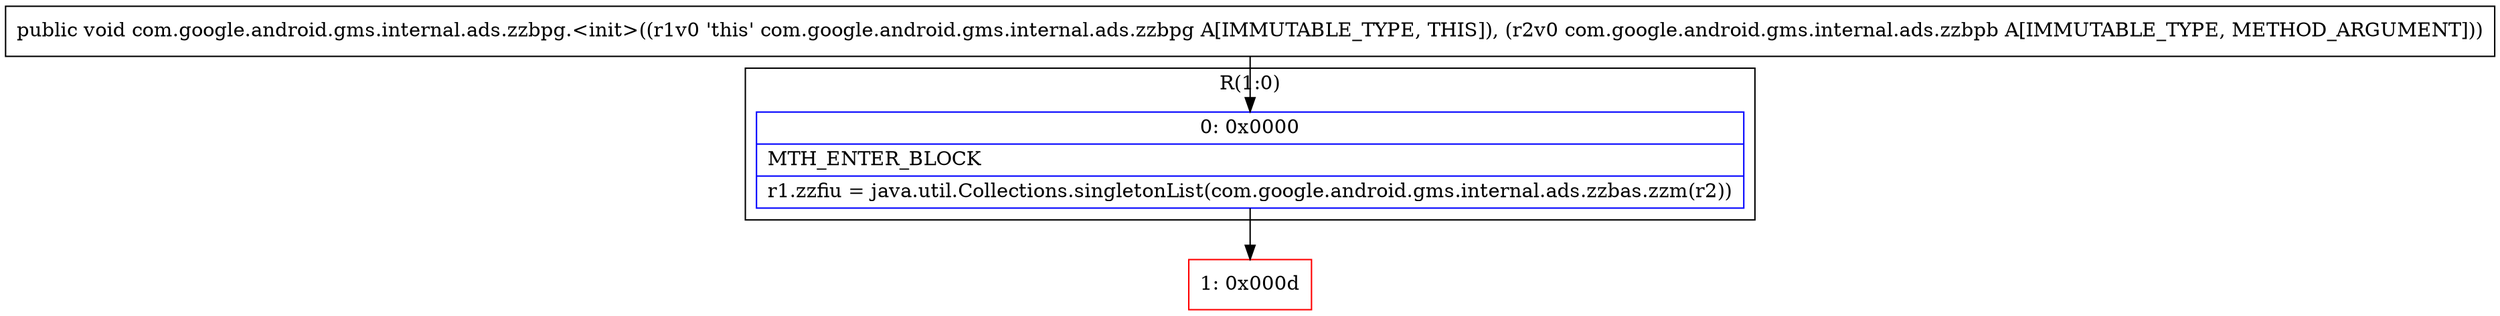 digraph "CFG forcom.google.android.gms.internal.ads.zzbpg.\<init\>(Lcom\/google\/android\/gms\/internal\/ads\/zzbpb;)V" {
subgraph cluster_Region_905518422 {
label = "R(1:0)";
node [shape=record,color=blue];
Node_0 [shape=record,label="{0\:\ 0x0000|MTH_ENTER_BLOCK\l|r1.zzfiu = java.util.Collections.singletonList(com.google.android.gms.internal.ads.zzbas.zzm(r2))\l}"];
}
Node_1 [shape=record,color=red,label="{1\:\ 0x000d}"];
MethodNode[shape=record,label="{public void com.google.android.gms.internal.ads.zzbpg.\<init\>((r1v0 'this' com.google.android.gms.internal.ads.zzbpg A[IMMUTABLE_TYPE, THIS]), (r2v0 com.google.android.gms.internal.ads.zzbpb A[IMMUTABLE_TYPE, METHOD_ARGUMENT])) }"];
MethodNode -> Node_0;
Node_0 -> Node_1;
}


